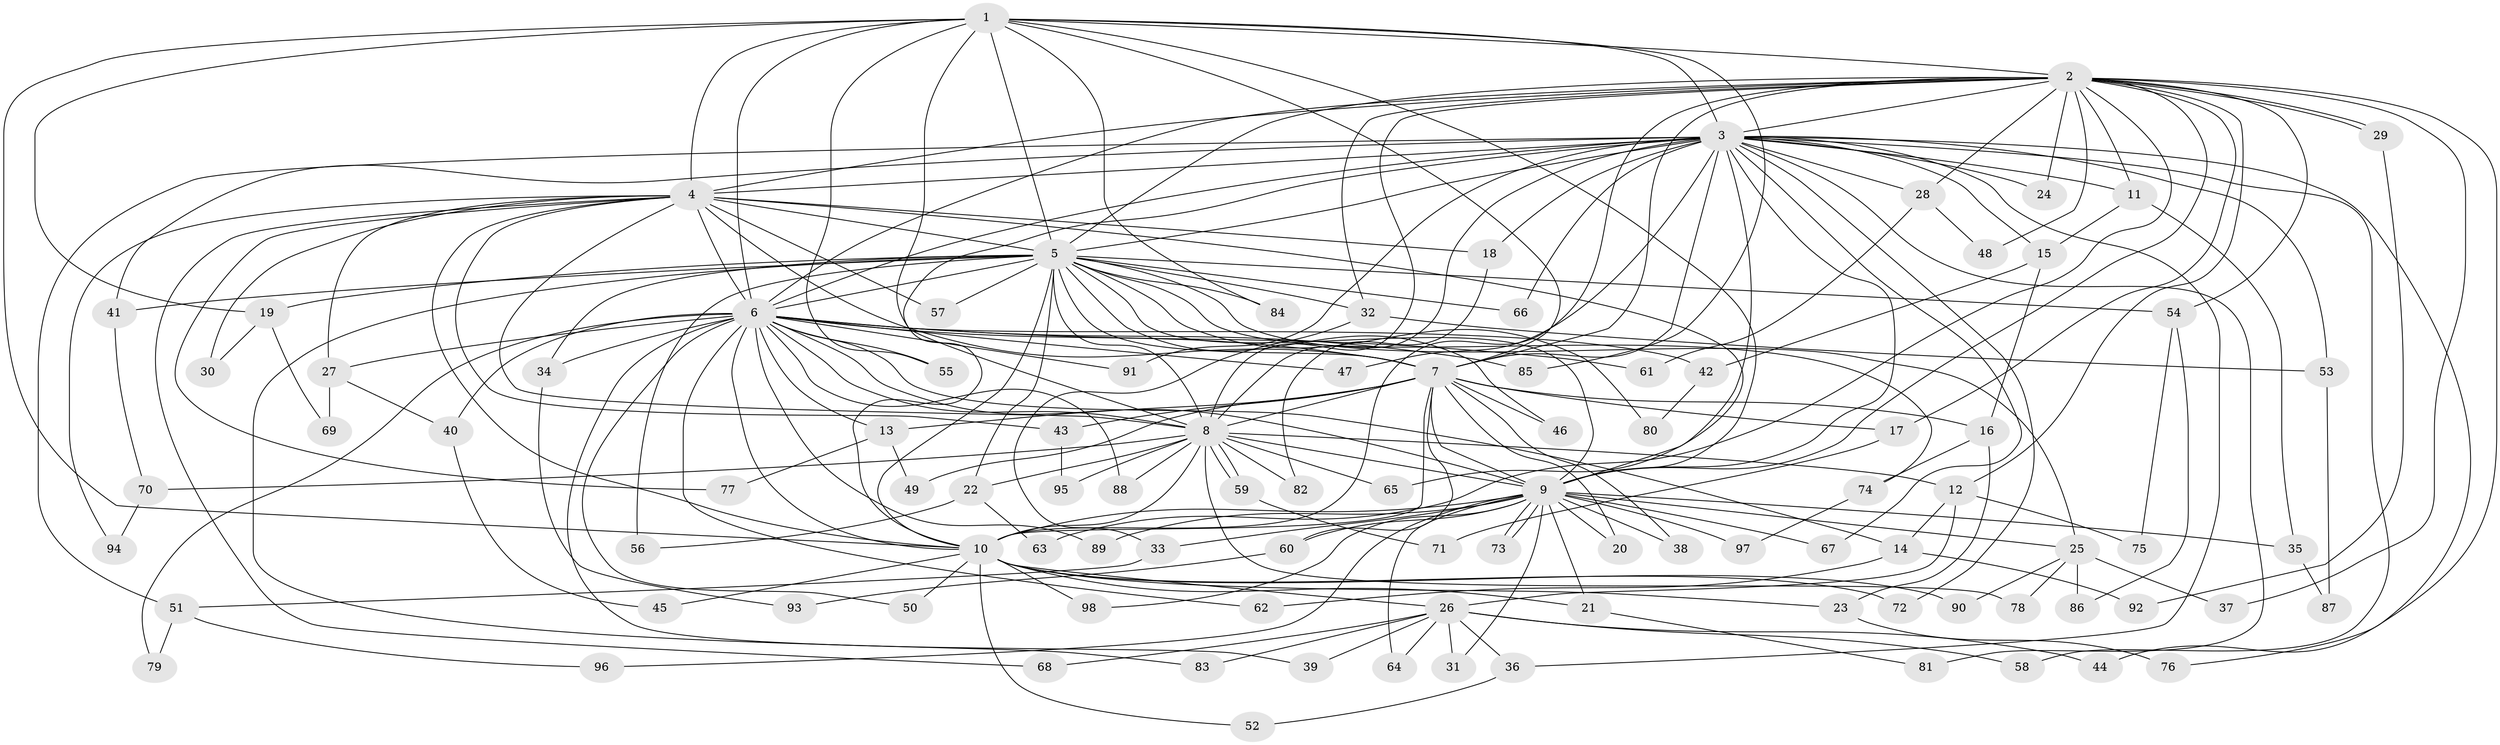 // coarse degree distribution, {24: 0.029411764705882353, 29: 0.014705882352941176, 17: 0.014705882352941176, 4: 0.04411764705882353, 2: 0.5882352941176471, 3: 0.19117647058823528, 5: 0.04411764705882353, 1: 0.04411764705882353, 9: 0.014705882352941176, 16: 0.014705882352941176}
// Generated by graph-tools (version 1.1) at 2025/47/03/04/25 21:47:18]
// undirected, 98 vertices, 221 edges
graph export_dot {
graph [start="1"]
  node [color=gray90,style=filled];
  1;
  2;
  3;
  4;
  5;
  6;
  7;
  8;
  9;
  10;
  11;
  12;
  13;
  14;
  15;
  16;
  17;
  18;
  19;
  20;
  21;
  22;
  23;
  24;
  25;
  26;
  27;
  28;
  29;
  30;
  31;
  32;
  33;
  34;
  35;
  36;
  37;
  38;
  39;
  40;
  41;
  42;
  43;
  44;
  45;
  46;
  47;
  48;
  49;
  50;
  51;
  52;
  53;
  54;
  55;
  56;
  57;
  58;
  59;
  60;
  61;
  62;
  63;
  64;
  65;
  66;
  67;
  68;
  69;
  70;
  71;
  72;
  73;
  74;
  75;
  76;
  77;
  78;
  79;
  80;
  81;
  82;
  83;
  84;
  85;
  86;
  87;
  88;
  89;
  90;
  91;
  92;
  93;
  94;
  95;
  96;
  97;
  98;
  1 -- 2;
  1 -- 3;
  1 -- 4;
  1 -- 5;
  1 -- 6;
  1 -- 7;
  1 -- 8;
  1 -- 9;
  1 -- 10;
  1 -- 19;
  1 -- 55;
  1 -- 84;
  1 -- 85;
  2 -- 3;
  2 -- 4;
  2 -- 5;
  2 -- 6;
  2 -- 7;
  2 -- 8;
  2 -- 9;
  2 -- 10;
  2 -- 11;
  2 -- 12;
  2 -- 17;
  2 -- 24;
  2 -- 28;
  2 -- 29;
  2 -- 29;
  2 -- 32;
  2 -- 37;
  2 -- 44;
  2 -- 48;
  2 -- 54;
  2 -- 63;
  3 -- 4;
  3 -- 5;
  3 -- 6;
  3 -- 7;
  3 -- 8;
  3 -- 9;
  3 -- 10;
  3 -- 11;
  3 -- 15;
  3 -- 18;
  3 -- 24;
  3 -- 28;
  3 -- 36;
  3 -- 41;
  3 -- 47;
  3 -- 51;
  3 -- 53;
  3 -- 58;
  3 -- 65;
  3 -- 66;
  3 -- 67;
  3 -- 72;
  3 -- 76;
  3 -- 81;
  3 -- 91;
  4 -- 5;
  4 -- 6;
  4 -- 7;
  4 -- 8;
  4 -- 9;
  4 -- 10;
  4 -- 18;
  4 -- 27;
  4 -- 30;
  4 -- 43;
  4 -- 57;
  4 -- 68;
  4 -- 77;
  4 -- 94;
  5 -- 6;
  5 -- 7;
  5 -- 8;
  5 -- 9;
  5 -- 10;
  5 -- 19;
  5 -- 22;
  5 -- 25;
  5 -- 32;
  5 -- 34;
  5 -- 41;
  5 -- 46;
  5 -- 54;
  5 -- 56;
  5 -- 57;
  5 -- 66;
  5 -- 74;
  5 -- 80;
  5 -- 83;
  5 -- 84;
  6 -- 7;
  6 -- 8;
  6 -- 9;
  6 -- 10;
  6 -- 13;
  6 -- 14;
  6 -- 27;
  6 -- 34;
  6 -- 39;
  6 -- 40;
  6 -- 42;
  6 -- 47;
  6 -- 50;
  6 -- 55;
  6 -- 61;
  6 -- 62;
  6 -- 79;
  6 -- 85;
  6 -- 88;
  6 -- 89;
  6 -- 91;
  7 -- 8;
  7 -- 9;
  7 -- 10;
  7 -- 13;
  7 -- 16;
  7 -- 17;
  7 -- 20;
  7 -- 38;
  7 -- 43;
  7 -- 46;
  7 -- 49;
  7 -- 60;
  8 -- 9;
  8 -- 10;
  8 -- 12;
  8 -- 22;
  8 -- 59;
  8 -- 59;
  8 -- 65;
  8 -- 70;
  8 -- 78;
  8 -- 82;
  8 -- 88;
  8 -- 95;
  9 -- 10;
  9 -- 20;
  9 -- 21;
  9 -- 25;
  9 -- 31;
  9 -- 33;
  9 -- 35;
  9 -- 38;
  9 -- 60;
  9 -- 64;
  9 -- 67;
  9 -- 73;
  9 -- 73;
  9 -- 89;
  9 -- 96;
  9 -- 97;
  9 -- 98;
  10 -- 21;
  10 -- 23;
  10 -- 26;
  10 -- 45;
  10 -- 50;
  10 -- 52;
  10 -- 72;
  10 -- 90;
  10 -- 98;
  11 -- 15;
  11 -- 35;
  12 -- 14;
  12 -- 26;
  12 -- 75;
  13 -- 49;
  13 -- 77;
  14 -- 62;
  14 -- 92;
  15 -- 16;
  15 -- 42;
  16 -- 23;
  16 -- 74;
  17 -- 71;
  18 -- 82;
  19 -- 30;
  19 -- 69;
  21 -- 81;
  22 -- 56;
  22 -- 63;
  23 -- 76;
  25 -- 37;
  25 -- 78;
  25 -- 86;
  25 -- 90;
  26 -- 31;
  26 -- 36;
  26 -- 39;
  26 -- 44;
  26 -- 58;
  26 -- 64;
  26 -- 68;
  26 -- 83;
  27 -- 40;
  27 -- 69;
  28 -- 48;
  28 -- 61;
  29 -- 92;
  32 -- 33;
  32 -- 53;
  33 -- 51;
  34 -- 93;
  35 -- 87;
  36 -- 52;
  40 -- 45;
  41 -- 70;
  42 -- 80;
  43 -- 95;
  51 -- 79;
  51 -- 96;
  53 -- 87;
  54 -- 75;
  54 -- 86;
  59 -- 71;
  60 -- 93;
  70 -- 94;
  74 -- 97;
}
